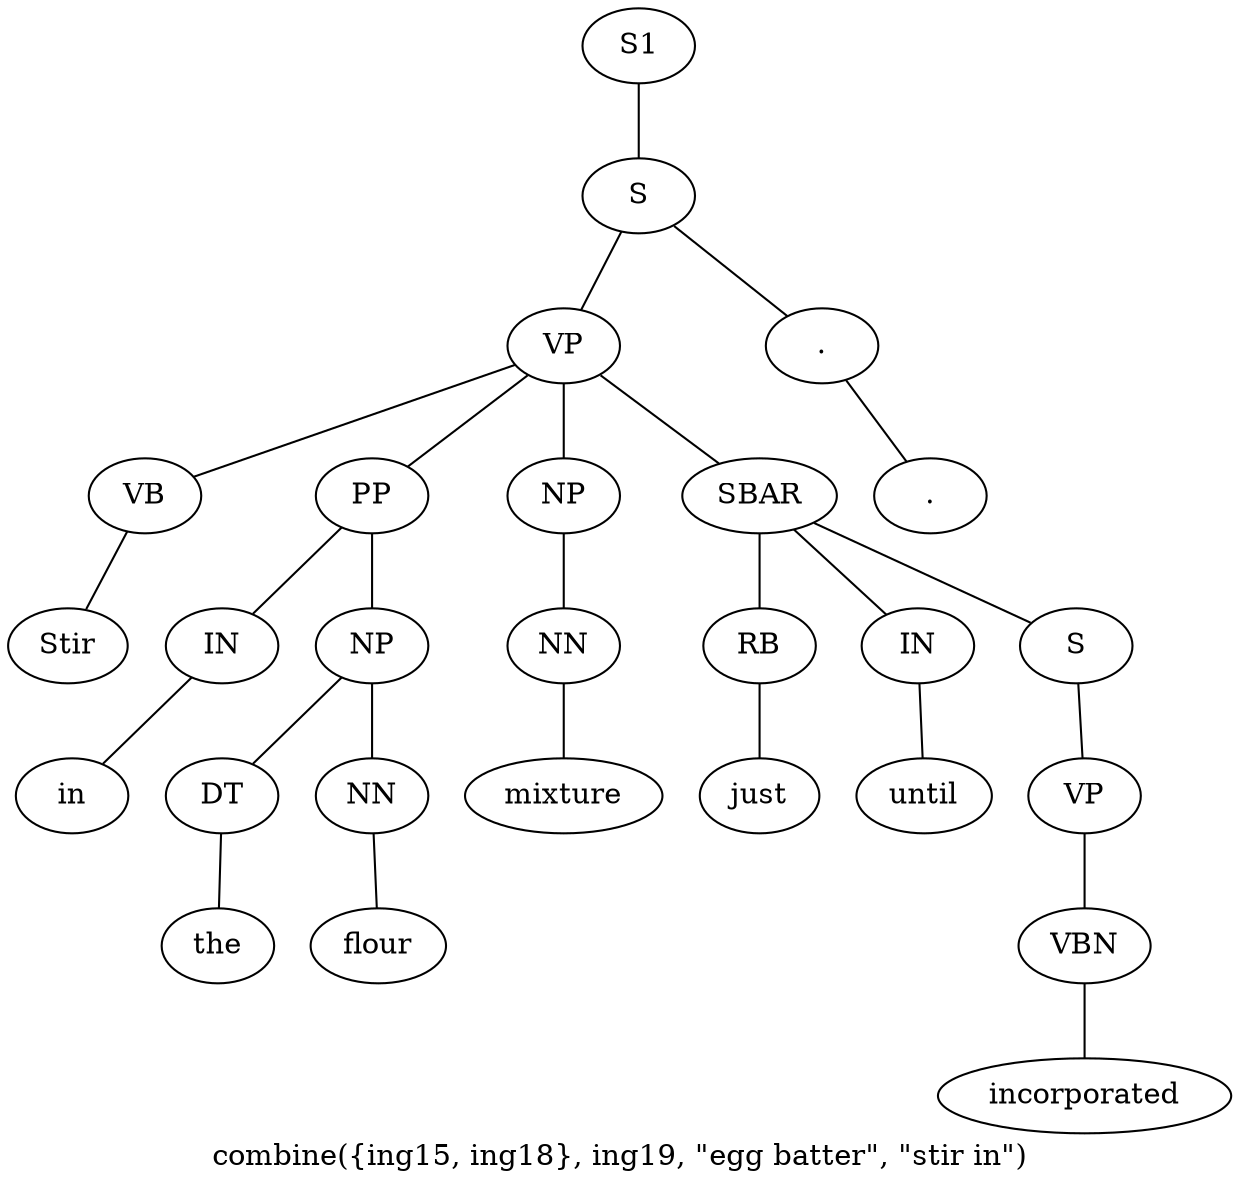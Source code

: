graph SyntaxGraph {
	label = "combine({ing15, ing18}, ing19, \"egg batter\", \"stir in\")";
	Node0 [label="S1"];
	Node1 [label="S"];
	Node2 [label="VP"];
	Node3 [label="VB"];
	Node4 [label="Stir"];
	Node5 [label="PP"];
	Node6 [label="IN"];
	Node7 [label="in"];
	Node8 [label="NP"];
	Node9 [label="DT"];
	Node10 [label="the"];
	Node11 [label="NN"];
	Node12 [label="flour"];
	Node13 [label="NP"];
	Node14 [label="NN"];
	Node15 [label="mixture"];
	Node16 [label="SBAR"];
	Node17 [label="RB"];
	Node18 [label="just"];
	Node19 [label="IN"];
	Node20 [label="until"];
	Node21 [label="S"];
	Node22 [label="VP"];
	Node23 [label="VBN"];
	Node24 [label="incorporated"];
	Node25 [label="."];
	Node26 [label="."];

	Node0 -- Node1;
	Node1 -- Node2;
	Node1 -- Node25;
	Node2 -- Node3;
	Node2 -- Node5;
	Node2 -- Node13;
	Node2 -- Node16;
	Node3 -- Node4;
	Node5 -- Node6;
	Node5 -- Node8;
	Node6 -- Node7;
	Node8 -- Node9;
	Node8 -- Node11;
	Node9 -- Node10;
	Node11 -- Node12;
	Node13 -- Node14;
	Node14 -- Node15;
	Node16 -- Node17;
	Node16 -- Node19;
	Node16 -- Node21;
	Node17 -- Node18;
	Node19 -- Node20;
	Node21 -- Node22;
	Node22 -- Node23;
	Node23 -- Node24;
	Node25 -- Node26;
}